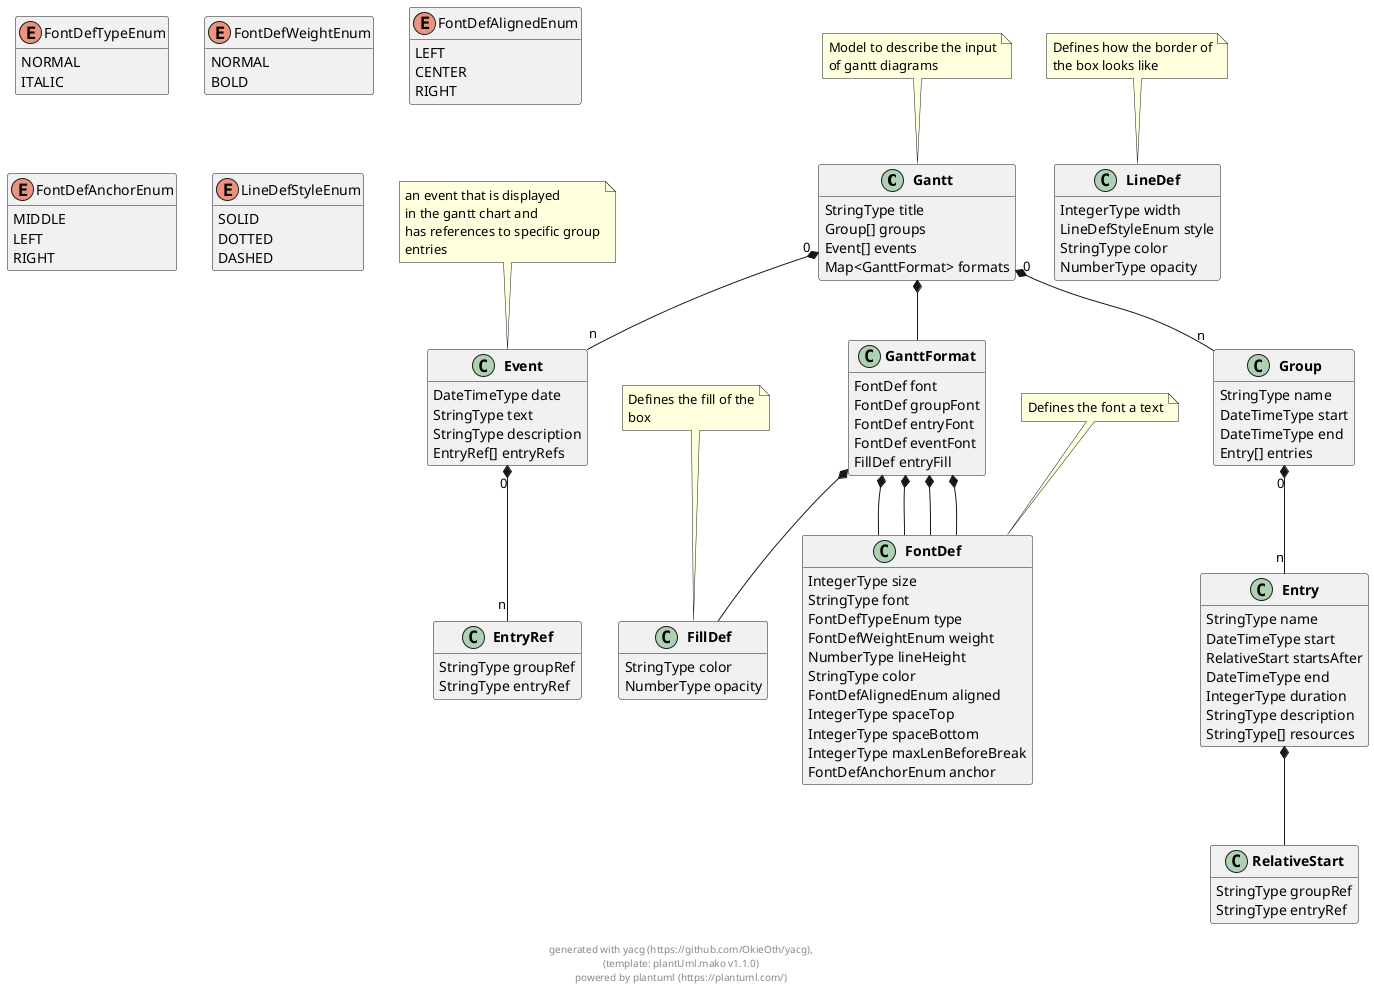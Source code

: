 
@startuml
hide empty methods
hide empty fields


class "**Gantt**" as Gantt {
        StringType title
        Group[] groups
        Event[] events
        Map<GanttFormat> formats
}
note top: Model to describe the input\nof gantt diagrams

 

class "**Group**" as Group {
        StringType name
        DateTimeType start
        DateTimeType end
        Entry[] entries
}

 

class "**Event**" as Event {
        DateTimeType date
        StringType text
        StringType description
        EntryRef[] entryRefs
}
note top: an event that is displayed\nin the gantt chart and\nhas references to specific group\nentries

 


class "**GanttFormat**" as GanttFormat {
        FontDef font
        FontDef groupFont
        FontDef entryFont
        FontDef eventFont
        FillDef entryFill
}

 

class "**Entry**" as Entry {
        StringType name
        DateTimeType start
        RelativeStart startsAfter
        DateTimeType end
        IntegerType duration
        StringType description
        StringType[] resources
}

 

class "**RelativeStart**" as RelativeStart {
        StringType groupRef
        StringType entryRef
}

 

class "**EntryRef**" as EntryRef {
        StringType groupRef
        StringType entryRef
}

 

class "**FontDef**" as FontDef {
        IntegerType size
        StringType font
        FontDefTypeEnum type
        FontDefWeightEnum weight
        NumberType lineHeight
        StringType color
        FontDefAlignedEnum aligned
        IntegerType spaceTop
        IntegerType spaceBottom
        IntegerType maxLenBeforeBreak
        FontDefAnchorEnum anchor
}
note top: Defines the font a text

 

enum "FontDefTypeEnum" as FontDefTypeEnum {
    NORMAL
    ITALIC
}

enum "FontDefWeightEnum" as FontDefWeightEnum {
    NORMAL
    BOLD
}

enum "FontDefAlignedEnum" as FontDefAlignedEnum {
    LEFT
    CENTER
    RIGHT
}

enum "FontDefAnchorEnum" as FontDefAnchorEnum {
    MIDDLE
    LEFT
    RIGHT
}

class "**LineDef**" as LineDef {
        IntegerType width
        LineDefStyleEnum style
        StringType color
        NumberType opacity
}
note top: Defines how the border of\nthe box looks like

 

enum "LineDefStyleEnum" as LineDefStyleEnum {
    SOLID
    DOTTED
    DASHED
}

class "**FillDef**" as FillDef {
        StringType color
        NumberType opacity
}
note top: Defines the fill of the\nbox

 


    

Gantt "0" *-- "n" Group

Gantt "0" *-- "n" Event

Gantt  *--  GanttFormat

    



Group "0" *-- "n" Entry

    



Event "0" *-- "n" EntryRef

    
    
GanttFormat  *--  FontDef

GanttFormat  *--  FontDef

GanttFormat  *--  FontDef

GanttFormat  *--  FontDef

GanttFormat  *--  FillDef

    


Entry  *--  RelativeStart





    


    


    











    
    
    
    
    




    
    



footer \ngenerated with yacg (https://github.com/OkieOth/yacg),\n(template: plantUml.mako v1.1.0)\npowered by plantuml (https://plantuml.com/)
@enduml